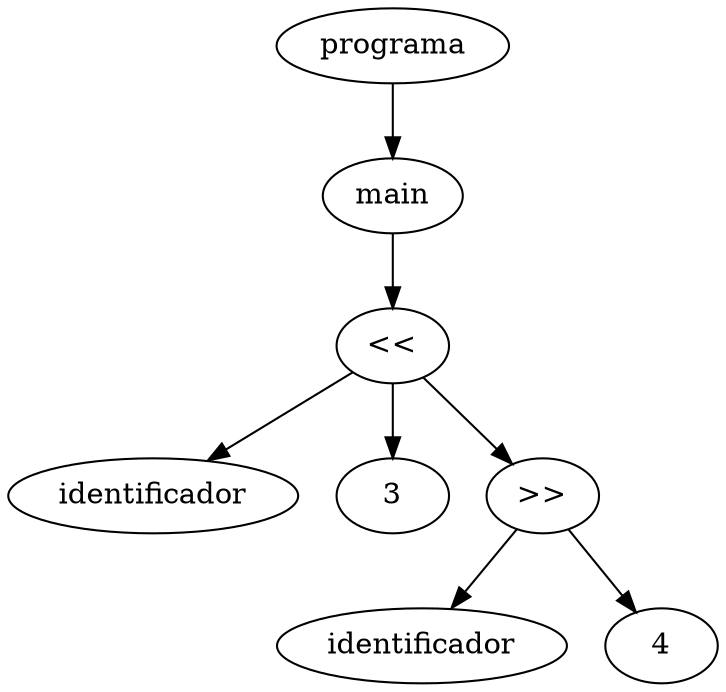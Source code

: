 digraph G {
node_0x2302f60 [label="programa"]
node_0x2307050 [label="identificador"]
node_0x23070a0 [label="3"]
node_0x23070d0 [label="<<"]
node_0x23070d0 -> node_0x2307050
node_0x23070d0 -> node_0x23070a0
node_0x2307100 [label="identificador"]
node_0x2307150 [label="4"]
node_0x2307180 [label=">>"]
node_0x2307180 -> node_0x2307100
node_0x2307180 -> node_0x2307150
node_0x23070d0 -> node_0x2307180
node_0x23071b0 [label="main"]
node_0x23071b0 -> node_0x23070d0
node_0x2302f60 -> node_0x23071b0
}
